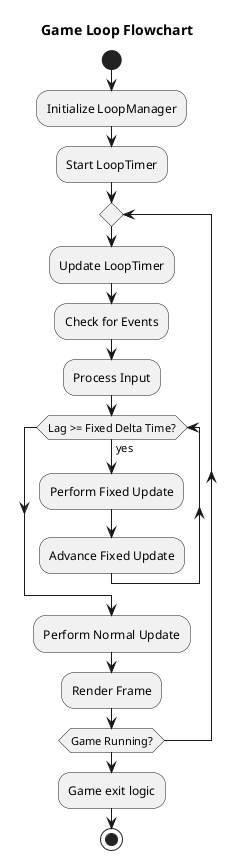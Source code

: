 @startuml
title Game Loop Flowchart

start

:Initialize LoopManager;
:Start LoopTimer;

repeat
    :Update LoopTimer;
    :Check for Events;
    :Process Input;

    while (Lag >= Fixed Delta Time?) is (yes)
        :Perform Fixed Update;
        :Advance Fixed Update;
    endwhile

    :Perform Normal Update;
    :Render Frame;

repeat while (Game Running?)

:Game exit logic;

stop
@enduml
